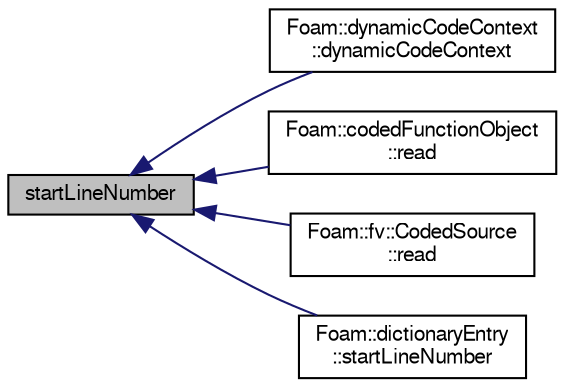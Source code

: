 digraph "startLineNumber"
{
  bgcolor="transparent";
  edge [fontname="FreeSans",fontsize="10",labelfontname="FreeSans",labelfontsize="10"];
  node [fontname="FreeSans",fontsize="10",shape=record];
  rankdir="LR";
  Node1 [label="startLineNumber",height=0.2,width=0.4,color="black", fillcolor="grey75", style="filled" fontcolor="black"];
  Node1 -> Node2 [dir="back",color="midnightblue",fontsize="10",style="solid",fontname="FreeSans"];
  Node2 [label="Foam::dynamicCodeContext\l::dynamicCodeContext",height=0.2,width=0.4,color="black",URL="$a00574.html#aaf616cf1d1395ba4d720994dc0d56732",tooltip="Construct from a dictionary. "];
  Node1 -> Node3 [dir="back",color="midnightblue",fontsize="10",style="solid",fontname="FreeSans"];
  Node3 [label="Foam::codedFunctionObject\l::read",height=0.2,width=0.4,color="black",URL="$a00294.html#afac0600fef97b05534a595ce00b272ed",tooltip="Read and set the function object if its data have changed. "];
  Node1 -> Node4 [dir="back",color="midnightblue",fontsize="10",style="solid",fontname="FreeSans"];
  Node4 [label="Foam::fv::CodedSource\l::read",height=0.2,width=0.4,color="black",URL="$a00296.html#a6ce0c64db98eb6144d363dbfc86104eb",tooltip="Read source dictionary. "];
  Node1 -> Node5 [dir="back",color="midnightblue",fontsize="10",style="solid",fontname="FreeSans"];
  Node5 [label="Foam::dictionaryEntry\l::startLineNumber",height=0.2,width=0.4,color="black",URL="$a00504.html#a2535f3d5b5cb39190c77ef00839a93dc",tooltip="Return line number of first token in dictionary. "];
}
